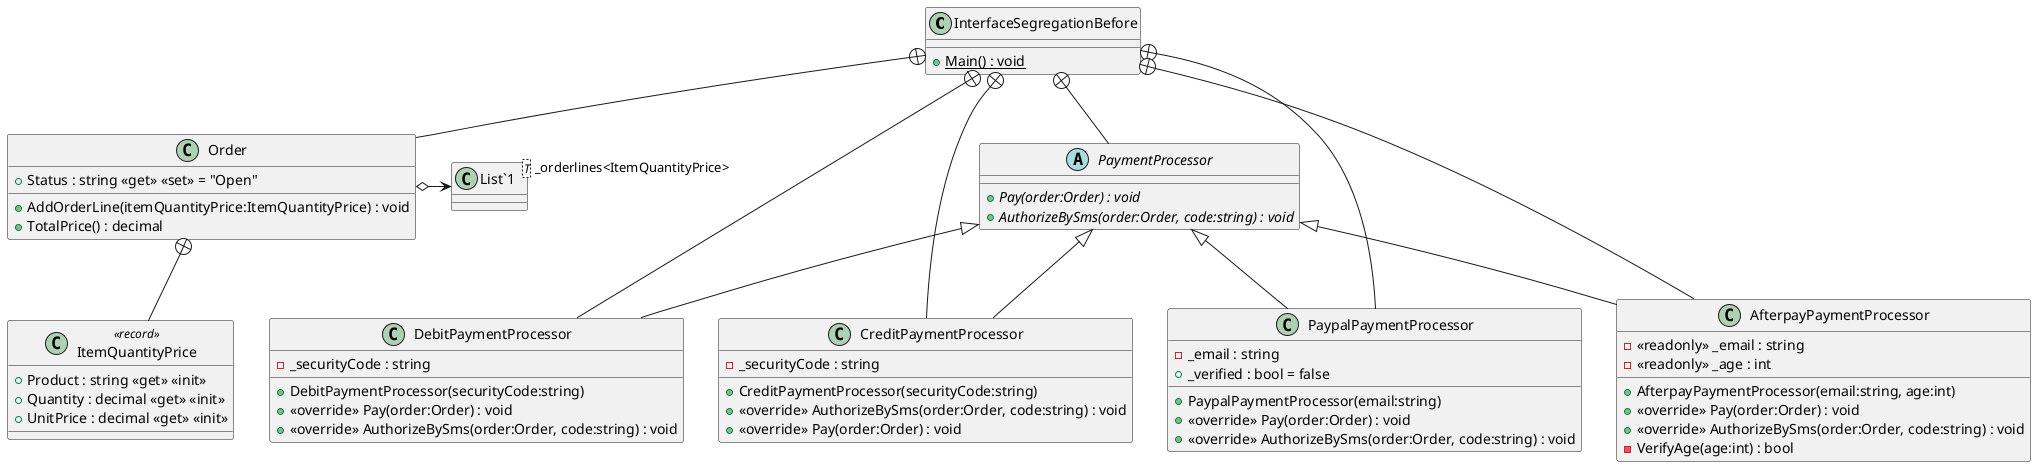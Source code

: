 @startuml
class InterfaceSegregationBefore {
    + {static} Main() : void
}
class Order {
    + Status : string <<get>> <<set>> = "Open"
    + AddOrderLine(itemQuantityPrice:ItemQuantityPrice) : void
    + TotalPrice() : decimal
}
abstract class PaymentProcessor {
    + {abstract} Pay(order:Order) : void
    + {abstract} AuthorizeBySms(order:Order, code:string) : void
}
class DebitPaymentProcessor {
    - _securityCode : string
    + DebitPaymentProcessor(securityCode:string)
    + <<override>> Pay(order:Order) : void
    + <<override>> AuthorizeBySms(order:Order, code:string) : void
}
class CreditPaymentProcessor {
    - _securityCode : string
    + CreditPaymentProcessor(securityCode:string)
    + <<override>> AuthorizeBySms(order:Order, code:string) : void
    + <<override>> Pay(order:Order) : void
}
class PaypalPaymentProcessor {
    - _email : string
    + _verified : bool = false
    + PaypalPaymentProcessor(email:string)
    + <<override>> Pay(order:Order) : void
    + <<override>> AuthorizeBySms(order:Order, code:string) : void
}
class AfterpayPaymentProcessor {
    - <<readonly>> _email : string
    - <<readonly>> _age : int
    + AfterpayPaymentProcessor(email:string, age:int)
    + <<override>> Pay(order:Order) : void
    + <<override>> AuthorizeBySms(order:Order, code:string) : void
    - VerifyAge(age:int) : bool
}
class ItemQuantityPrice <<record>> {
    + Product : string <<get>> <<init>>
    + Quantity : decimal <<get>> <<init>>
    + UnitPrice : decimal <<get>> <<init>>
}
class "List`1"<T> {
}
InterfaceSegregationBefore +-- Order
Order o-> "_orderlines<ItemQuantityPrice>" "List`1"
InterfaceSegregationBefore +-- PaymentProcessor
InterfaceSegregationBefore +-- DebitPaymentProcessor
PaymentProcessor <|-- DebitPaymentProcessor
InterfaceSegregationBefore +-- CreditPaymentProcessor
PaymentProcessor <|-- CreditPaymentProcessor
InterfaceSegregationBefore +-- PaypalPaymentProcessor
PaymentProcessor <|-- PaypalPaymentProcessor
InterfaceSegregationBefore +-- AfterpayPaymentProcessor
PaymentProcessor <|-- AfterpayPaymentProcessor
Order +-- ItemQuantityPrice
@enduml
